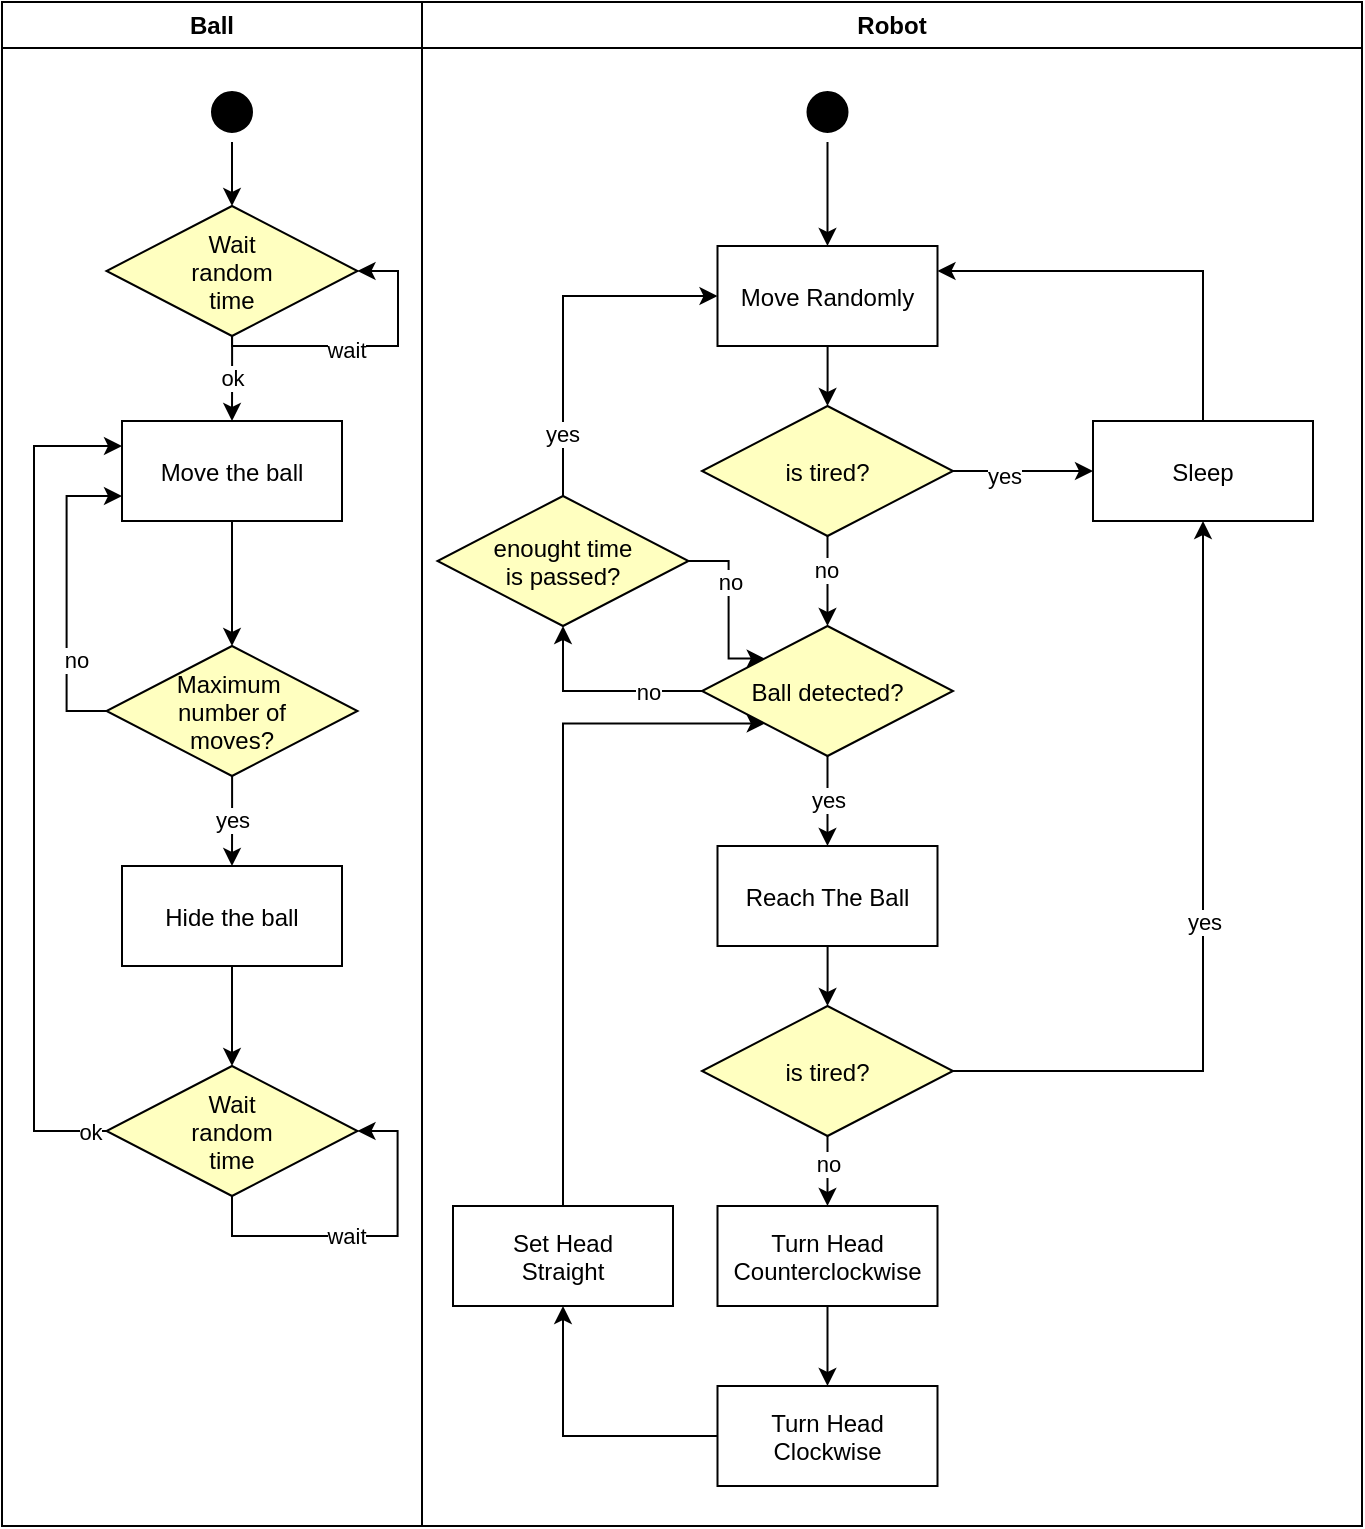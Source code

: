 <mxfile version="13.10.0" type="device"><diagram name="Page-1" id="e7e014a7-5840-1c2e-5031-d8a46d1fe8dd"><mxGraphModel dx="663" dy="420" grid="1" gridSize="10" guides="1" tooltips="1" connect="1" arrows="1" fold="1" page="1" pageScale="1" pageWidth="1169" pageHeight="826" background="#ffffff" math="0" shadow="0"><root><mxCell id="0"/><mxCell id="1" parent="0"/><mxCell id="2" value="Ball" style="swimlane;whiteSpace=wrap" parent="1" vertex="1"><mxGeometry x="230" y="128" width="210" height="762" as="geometry"/></mxCell><mxCell id="u93sCTIXP9IwfvygOG7k-47" style="edgeStyle=orthogonalEdgeStyle;rounded=0;orthogonalLoop=1;jettySize=auto;html=1;entryX=0.5;entryY=0;entryDx=0;entryDy=0;strokeColor=#000000;" parent="2" source="5" target="u93sCTIXP9IwfvygOG7k-46" edge="1"><mxGeometry relative="1" as="geometry"/></mxCell><mxCell id="5" value="" style="ellipse;shape=startState;fillColor=#000000;strokeColor=#FFFFFF;" parent="2" vertex="1"><mxGeometry x="100" y="40" width="30" height="30" as="geometry"/></mxCell><mxCell id="whG10WMrWG4GSqrVQmt7-22" style="edgeStyle=orthogonalEdgeStyle;rounded=0;orthogonalLoop=1;jettySize=auto;html=1;entryX=0.5;entryY=0;entryDx=0;entryDy=0;" parent="2" source="7" edge="1"><mxGeometry relative="1" as="geometry"><mxPoint x="115.0" y="322" as="targetPoint"/></mxGeometry></mxCell><mxCell id="7" value="Move the ball" style="" parent="2" vertex="1"><mxGeometry x="60" y="209.5" width="110" height="50" as="geometry"/></mxCell><mxCell id="u93sCTIXP9IwfvygOG7k-48" value="ok" style="edgeStyle=orthogonalEdgeStyle;rounded=0;orthogonalLoop=1;jettySize=auto;html=1;entryX=0.5;entryY=0;entryDx=0;entryDy=0;strokeColor=#000000;" parent="2" source="u93sCTIXP9IwfvygOG7k-46" target="7" edge="1"><mxGeometry relative="1" as="geometry"/></mxCell><mxCell id="u93sCTIXP9IwfvygOG7k-46" value="Wait&#10;random&#10;time" style="rhombus;fillColor=#ffffc0;container=1;" parent="2" vertex="1"><mxGeometry x="52.25" y="102" width="125.5" height="65" as="geometry"/></mxCell><mxCell id="whG10WMrWG4GSqrVQmt7-26" style="edgeStyle=orthogonalEdgeStyle;rounded=0;orthogonalLoop=1;jettySize=auto;html=1;entryX=1;entryY=0.5;entryDx=0;entryDy=0;exitX=0.5;exitY=1;exitDx=0;exitDy=0;" parent="2" source="u93sCTIXP9IwfvygOG7k-46" target="u93sCTIXP9IwfvygOG7k-46" edge="1"><mxGeometry relative="1" as="geometry"><Array as="points"><mxPoint x="115" y="172"/><mxPoint x="198" y="172"/><mxPoint x="198" y="135"/></Array></mxGeometry></mxCell><mxCell id="whG10WMrWG4GSqrVQmt7-28" value="wait" style="edgeLabel;html=1;align=center;verticalAlign=middle;resizable=0;points=[];" parent="whG10WMrWG4GSqrVQmt7-26" vertex="1" connectable="0"><mxGeometry x="-0.159" y="-2" relative="1" as="geometry"><mxPoint as="offset"/></mxGeometry></mxCell><mxCell id="whG10WMrWG4GSqrVQmt7-35" value="yes" style="edgeStyle=orthogonalEdgeStyle;rounded=0;orthogonalLoop=1;jettySize=auto;html=1;entryX=0.5;entryY=0;entryDx=0;entryDy=0;" parent="2" source="whG10WMrWG4GSqrVQmt7-29" target="whG10WMrWG4GSqrVQmt7-34" edge="1"><mxGeometry relative="1" as="geometry"/></mxCell><mxCell id="whG10WMrWG4GSqrVQmt7-29" value="Maximum &#10;number of&#10;moves?" style="rhombus;fillColor=#ffffc0;" parent="2" vertex="1"><mxGeometry x="52.25" y="322" width="125.5" height="65" as="geometry"/></mxCell><mxCell id="whG10WMrWG4GSqrVQmt7-30" style="edgeStyle=orthogonalEdgeStyle;rounded=0;orthogonalLoop=1;jettySize=auto;html=1;entryX=0;entryY=0.75;entryDx=0;entryDy=0;exitX=0;exitY=0.5;exitDx=0;exitDy=0;" parent="2" source="whG10WMrWG4GSqrVQmt7-29" target="7" edge="1"><mxGeometry relative="1" as="geometry"><mxPoint x="115" y="432" as="targetPoint"/></mxGeometry></mxCell><mxCell id="whG10WMrWG4GSqrVQmt7-33" value="no" style="edgeLabel;html=1;align=center;verticalAlign=middle;resizable=0;points=[];" parent="whG10WMrWG4GSqrVQmt7-30" vertex="1" connectable="0"><mxGeometry x="-0.41" y="-4" relative="1" as="geometry"><mxPoint as="offset"/></mxGeometry></mxCell><mxCell id="whG10WMrWG4GSqrVQmt7-37" style="edgeStyle=orthogonalEdgeStyle;rounded=0;orthogonalLoop=1;jettySize=auto;html=1;entryX=0.5;entryY=0;entryDx=0;entryDy=0;" parent="2" source="whG10WMrWG4GSqrVQmt7-34" target="whG10WMrWG4GSqrVQmt7-36" edge="1"><mxGeometry relative="1" as="geometry"/></mxCell><mxCell id="whG10WMrWG4GSqrVQmt7-34" value="Hide the ball" style="" parent="2" vertex="1"><mxGeometry x="60" y="432" width="110" height="50" as="geometry"/></mxCell><mxCell id="whG10WMrWG4GSqrVQmt7-40" style="edgeStyle=orthogonalEdgeStyle;rounded=0;orthogonalLoop=1;jettySize=auto;html=1;entryX=0;entryY=0.25;entryDx=0;entryDy=0;exitX=0;exitY=0.5;exitDx=0;exitDy=0;" parent="2" source="whG10WMrWG4GSqrVQmt7-36" target="7" edge="1"><mxGeometry relative="1" as="geometry"><Array as="points"><mxPoint x="16" y="565"/><mxPoint x="16" y="222"/></Array></mxGeometry></mxCell><mxCell id="whG10WMrWG4GSqrVQmt7-41" value="ok" style="edgeLabel;html=1;align=center;verticalAlign=middle;resizable=0;points=[];" parent="whG10WMrWG4GSqrVQmt7-40" vertex="1" connectable="0"><mxGeometry x="-0.958" relative="1" as="geometry"><mxPoint as="offset"/></mxGeometry></mxCell><mxCell id="whG10WMrWG4GSqrVQmt7-36" value="Wait&#10;random&#10;time" style="rhombus;fillColor=#ffffc0;container=1;" parent="2" vertex="1"><mxGeometry x="52.25" y="532" width="125.5" height="65" as="geometry"/></mxCell><mxCell id="whG10WMrWG4GSqrVQmt7-38" style="edgeStyle=orthogonalEdgeStyle;rounded=0;orthogonalLoop=1;jettySize=auto;html=1;entryX=1;entryY=0.5;entryDx=0;entryDy=0;exitX=0.5;exitY=1;exitDx=0;exitDy=0;" parent="2" source="whG10WMrWG4GSqrVQmt7-36" target="whG10WMrWG4GSqrVQmt7-36" edge="1"><mxGeometry relative="1" as="geometry"/></mxCell><mxCell id="whG10WMrWG4GSqrVQmt7-39" value="wait" style="edgeLabel;html=1;align=center;verticalAlign=middle;resizable=0;points=[];" parent="whG10WMrWG4GSqrVQmt7-38" vertex="1" connectable="0"><mxGeometry x="-0.139" relative="1" as="geometry"><mxPoint x="1" as="offset"/></mxGeometry></mxCell><mxCell id="3" value="Robot" style="swimlane;whiteSpace=wrap" parent="1" vertex="1"><mxGeometry x="440" y="128" width="470" height="762" as="geometry"/></mxCell><mxCell id="u93sCTIXP9IwfvygOG7k-42" style="edgeStyle=orthogonalEdgeStyle;rounded=0;orthogonalLoop=1;jettySize=auto;html=1;strokeColor=#000000;" parent="3" source="13" target="15" edge="1"><mxGeometry relative="1" as="geometry"/></mxCell><mxCell id="13" value="" style="ellipse;shape=startState;fillColor=#000000;strokeColor=#FFFFFF;" parent="3" vertex="1"><mxGeometry x="187.75" y="40" width="30" height="30" as="geometry"/></mxCell><mxCell id="-7GAw2Xyjq8MD03p6a5v-22" style="edgeStyle=orthogonalEdgeStyle;rounded=0;orthogonalLoop=1;jettySize=auto;html=1;" edge="1" parent="3" source="15" target="-7GAw2Xyjq8MD03p6a5v-21"><mxGeometry relative="1" as="geometry"/></mxCell><mxCell id="15" value="Move Randomly" style="" parent="3" vertex="1"><mxGeometry x="147.75" y="122" width="110" height="50" as="geometry"/></mxCell><mxCell id="u93sCTIXP9IwfvygOG7k-58" value="yes" style="edgeStyle=orthogonalEdgeStyle;rounded=0;orthogonalLoop=1;jettySize=auto;html=1;entryX=0.5;entryY=0;entryDx=0;entryDy=0;strokeColor=#000000;" parent="3" source="u93sCTIXP9IwfvygOG7k-52" target="u93sCTIXP9IwfvygOG7k-57" edge="1"><mxGeometry relative="1" as="geometry"/></mxCell><mxCell id="-7GAw2Xyjq8MD03p6a5v-28" style="edgeStyle=orthogonalEdgeStyle;rounded=0;orthogonalLoop=1;jettySize=auto;html=1;entryX=0.5;entryY=1;entryDx=0;entryDy=0;" edge="1" parent="3" source="u93sCTIXP9IwfvygOG7k-52" target="-7GAw2Xyjq8MD03p6a5v-27"><mxGeometry relative="1" as="geometry"/></mxCell><mxCell id="-7GAw2Xyjq8MD03p6a5v-29" value="no" style="edgeLabel;html=1;align=center;verticalAlign=middle;resizable=0;points=[];" vertex="1" connectable="0" parent="-7GAw2Xyjq8MD03p6a5v-28"><mxGeometry x="-0.467" relative="1" as="geometry"><mxPoint as="offset"/></mxGeometry></mxCell><mxCell id="u93sCTIXP9IwfvygOG7k-52" value="Ball detected?" style="rhombus;fillColor=#ffffc0;" parent="3" vertex="1"><mxGeometry x="140" y="312" width="125.5" height="65" as="geometry"/></mxCell><mxCell id="u93sCTIXP9IwfvygOG7k-56" style="edgeStyle=orthogonalEdgeStyle;rounded=0;orthogonalLoop=1;jettySize=auto;html=1;entryX=1;entryY=0.25;entryDx=0;entryDy=0;strokeColor=#000000;" parent="3" source="u93sCTIXP9IwfvygOG7k-54" target="15" edge="1"><mxGeometry relative="1" as="geometry"><Array as="points"><mxPoint x="391" y="135"/></Array></mxGeometry></mxCell><mxCell id="u93sCTIXP9IwfvygOG7k-54" value="Sleep" style="" parent="3" vertex="1"><mxGeometry x="335.5" y="209.5" width="110" height="50" as="geometry"/></mxCell><mxCell id="c2rjj_3zuOjE2_IP3zXd-21" style="edgeStyle=orthogonalEdgeStyle;rounded=0;orthogonalLoop=1;jettySize=auto;html=1;" parent="3" source="u93sCTIXP9IwfvygOG7k-57" target="u93sCTIXP9IwfvygOG7k-64" edge="1"><mxGeometry relative="1" as="geometry"/></mxCell><mxCell id="u93sCTIXP9IwfvygOG7k-57" value="Reach The Ball" style="" parent="3" vertex="1"><mxGeometry x="147.75" y="422" width="110" height="50" as="geometry"/></mxCell><mxCell id="u93sCTIXP9IwfvygOG7k-66" value="yes" style="edgeStyle=orthogonalEdgeStyle;rounded=0;orthogonalLoop=1;jettySize=auto;html=1;entryX=0.5;entryY=1;entryDx=0;entryDy=0;strokeColor=#000000;" parent="3" source="u93sCTIXP9IwfvygOG7k-64" target="u93sCTIXP9IwfvygOG7k-54" edge="1"><mxGeometry relative="1" as="geometry"/></mxCell><mxCell id="whG10WMrWG4GSqrVQmt7-53" style="edgeStyle=orthogonalEdgeStyle;rounded=0;orthogonalLoop=1;jettySize=auto;html=1;entryX=0.5;entryY=0;entryDx=0;entryDy=0;" parent="3" source="u93sCTIXP9IwfvygOG7k-64" target="whG10WMrWG4GSqrVQmt7-49" edge="1"><mxGeometry relative="1" as="geometry"/></mxCell><mxCell id="whG10WMrWG4GSqrVQmt7-54" value="no" style="edgeLabel;html=1;align=center;verticalAlign=middle;resizable=0;points=[];" parent="whG10WMrWG4GSqrVQmt7-53" vertex="1" connectable="0"><mxGeometry x="-0.315" relative="1" as="geometry"><mxPoint y="2" as="offset"/></mxGeometry></mxCell><mxCell id="u93sCTIXP9IwfvygOG7k-64" value="is tired?" style="rhombus;fillColor=#ffffc0;" parent="3" vertex="1"><mxGeometry x="140" y="502" width="125.5" height="65" as="geometry"/></mxCell><mxCell id="whG10WMrWG4GSqrVQmt7-55" style="edgeStyle=orthogonalEdgeStyle;rounded=0;orthogonalLoop=1;jettySize=auto;html=1;entryX=0.5;entryY=0;entryDx=0;entryDy=0;" parent="3" source="whG10WMrWG4GSqrVQmt7-49" target="whG10WMrWG4GSqrVQmt7-52" edge="1"><mxGeometry relative="1" as="geometry"/></mxCell><mxCell id="whG10WMrWG4GSqrVQmt7-49" value="Turn Head&#10;Counterclockwise" style="" parent="3" vertex="1"><mxGeometry x="147.75" y="602" width="110" height="50" as="geometry"/></mxCell><mxCell id="whG10WMrWG4GSqrVQmt7-57" style="edgeStyle=orthogonalEdgeStyle;rounded=0;orthogonalLoop=1;jettySize=auto;html=1;entryX=0.5;entryY=1;entryDx=0;entryDy=0;" parent="3" source="whG10WMrWG4GSqrVQmt7-52" target="whG10WMrWG4GSqrVQmt7-56" edge="1"><mxGeometry relative="1" as="geometry"/></mxCell><mxCell id="whG10WMrWG4GSqrVQmt7-52" value="Turn Head&#10;Clockwise" style="" parent="3" vertex="1"><mxGeometry x="147.75" y="692" width="110" height="50" as="geometry"/></mxCell><mxCell id="whG10WMrWG4GSqrVQmt7-58" style="edgeStyle=orthogonalEdgeStyle;rounded=0;orthogonalLoop=1;jettySize=auto;html=1;entryX=0;entryY=1;entryDx=0;entryDy=0;" parent="3" source="whG10WMrWG4GSqrVQmt7-56" target="u93sCTIXP9IwfvygOG7k-52" edge="1"><mxGeometry relative="1" as="geometry"><Array as="points"><mxPoint x="71" y="361"/></Array></mxGeometry></mxCell><mxCell id="whG10WMrWG4GSqrVQmt7-56" value="Set Head&#10;Straight" style="" parent="3" vertex="1"><mxGeometry x="15.5" y="602" width="110" height="50" as="geometry"/></mxCell><mxCell id="-7GAw2Xyjq8MD03p6a5v-23" style="edgeStyle=orthogonalEdgeStyle;rounded=0;orthogonalLoop=1;jettySize=auto;html=1;entryX=0;entryY=0.5;entryDx=0;entryDy=0;" edge="1" parent="3" source="-7GAw2Xyjq8MD03p6a5v-21" target="u93sCTIXP9IwfvygOG7k-54"><mxGeometry relative="1" as="geometry"/></mxCell><mxCell id="-7GAw2Xyjq8MD03p6a5v-24" value="yes" style="edgeLabel;html=1;align=center;verticalAlign=middle;resizable=0;points=[];" vertex="1" connectable="0" parent="-7GAw2Xyjq8MD03p6a5v-23"><mxGeometry x="-0.267" y="-2" relative="1" as="geometry"><mxPoint as="offset"/></mxGeometry></mxCell><mxCell id="-7GAw2Xyjq8MD03p6a5v-25" style="edgeStyle=orthogonalEdgeStyle;rounded=0;orthogonalLoop=1;jettySize=auto;html=1;entryX=0.5;entryY=0;entryDx=0;entryDy=0;" edge="1" parent="3" source="-7GAw2Xyjq8MD03p6a5v-21" target="u93sCTIXP9IwfvygOG7k-52"><mxGeometry relative="1" as="geometry"><Array as="points"><mxPoint x="203" y="272"/><mxPoint x="203" y="272"/></Array></mxGeometry></mxCell><mxCell id="-7GAw2Xyjq8MD03p6a5v-26" value="no" style="edgeLabel;html=1;align=center;verticalAlign=middle;resizable=0;points=[];" vertex="1" connectable="0" parent="-7GAw2Xyjq8MD03p6a5v-25"><mxGeometry x="-0.259" y="-1" relative="1" as="geometry"><mxPoint as="offset"/></mxGeometry></mxCell><mxCell id="-7GAw2Xyjq8MD03p6a5v-21" value="is tired?" style="rhombus;fillColor=#ffffc0;" vertex="1" parent="3"><mxGeometry x="140" y="202" width="125.5" height="65" as="geometry"/></mxCell><mxCell id="-7GAw2Xyjq8MD03p6a5v-30" style="edgeStyle=orthogonalEdgeStyle;rounded=0;orthogonalLoop=1;jettySize=auto;html=1;entryX=0;entryY=0;entryDx=0;entryDy=0;" edge="1" parent="3" source="-7GAw2Xyjq8MD03p6a5v-27" target="u93sCTIXP9IwfvygOG7k-52"><mxGeometry relative="1" as="geometry"/></mxCell><mxCell id="-7GAw2Xyjq8MD03p6a5v-31" value="no" style="edgeLabel;html=1;align=center;verticalAlign=middle;resizable=0;points=[];" vertex="1" connectable="0" parent="-7GAw2Xyjq8MD03p6a5v-30"><mxGeometry x="-0.308" relative="1" as="geometry"><mxPoint as="offset"/></mxGeometry></mxCell><mxCell id="-7GAw2Xyjq8MD03p6a5v-32" style="edgeStyle=orthogonalEdgeStyle;rounded=0;orthogonalLoop=1;jettySize=auto;html=1;entryX=0;entryY=0.5;entryDx=0;entryDy=0;exitX=0.5;exitY=0;exitDx=0;exitDy=0;" edge="1" parent="3" source="-7GAw2Xyjq8MD03p6a5v-27" target="15"><mxGeometry relative="1" as="geometry"/></mxCell><mxCell id="-7GAw2Xyjq8MD03p6a5v-33" value="yes" style="edgeLabel;html=1;align=center;verticalAlign=middle;resizable=0;points=[];" vertex="1" connectable="0" parent="-7GAw2Xyjq8MD03p6a5v-32"><mxGeometry x="-0.652" y="1" relative="1" as="geometry"><mxPoint as="offset"/></mxGeometry></mxCell><mxCell id="-7GAw2Xyjq8MD03p6a5v-27" value="enought time&#10;is passed?" style="rhombus;fillColor=#ffffc0;" vertex="1" parent="3"><mxGeometry x="7.75" y="247" width="125.5" height="65" as="geometry"/></mxCell></root></mxGraphModel></diagram></mxfile>